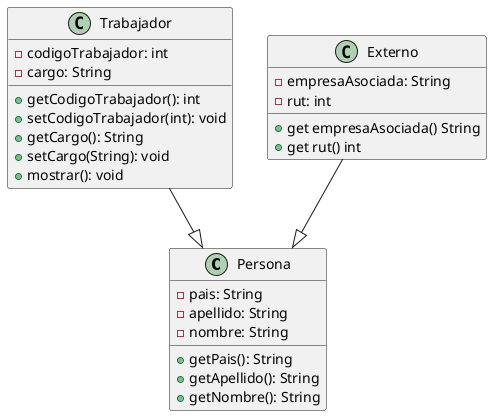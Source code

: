 @startuml
class Persona {
  - pais: String
  - apellido: String
  - nombre: String
  + getPais(): String
  + getApellido(): String
  + getNombre(): String
}

class Trabajador {
  - codigoTrabajador: int
  - cargo: String
  + getCodigoTrabajador(): int
  + setCodigoTrabajador(int): void
  + getCargo(): String
  + setCargo(String): void
  + mostrar(): void
}

class Externo {
- empresaAsociada: String
- rut: int
+ get empresaAsociada() String
+ get rut() int
}

Trabajador --|> Persona
Externo --|> Persona

@enduml

